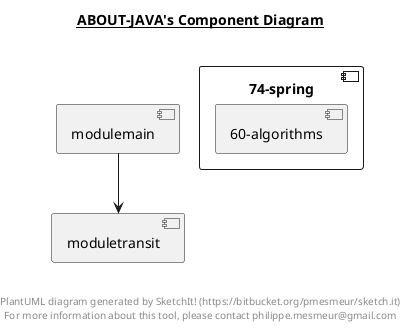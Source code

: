 @startuml

title __ABOUT-JAVA's Component Diagram__\n

  component "74-spring" {
        [60-algorithms]
  }


  [modulemain] --> [moduletransit]


right footer


PlantUML diagram generated by SketchIt! (https://bitbucket.org/pmesmeur/sketch.it)
For more information about this tool, please contact philippe.mesmeur@gmail.com
endfooter

@enduml
